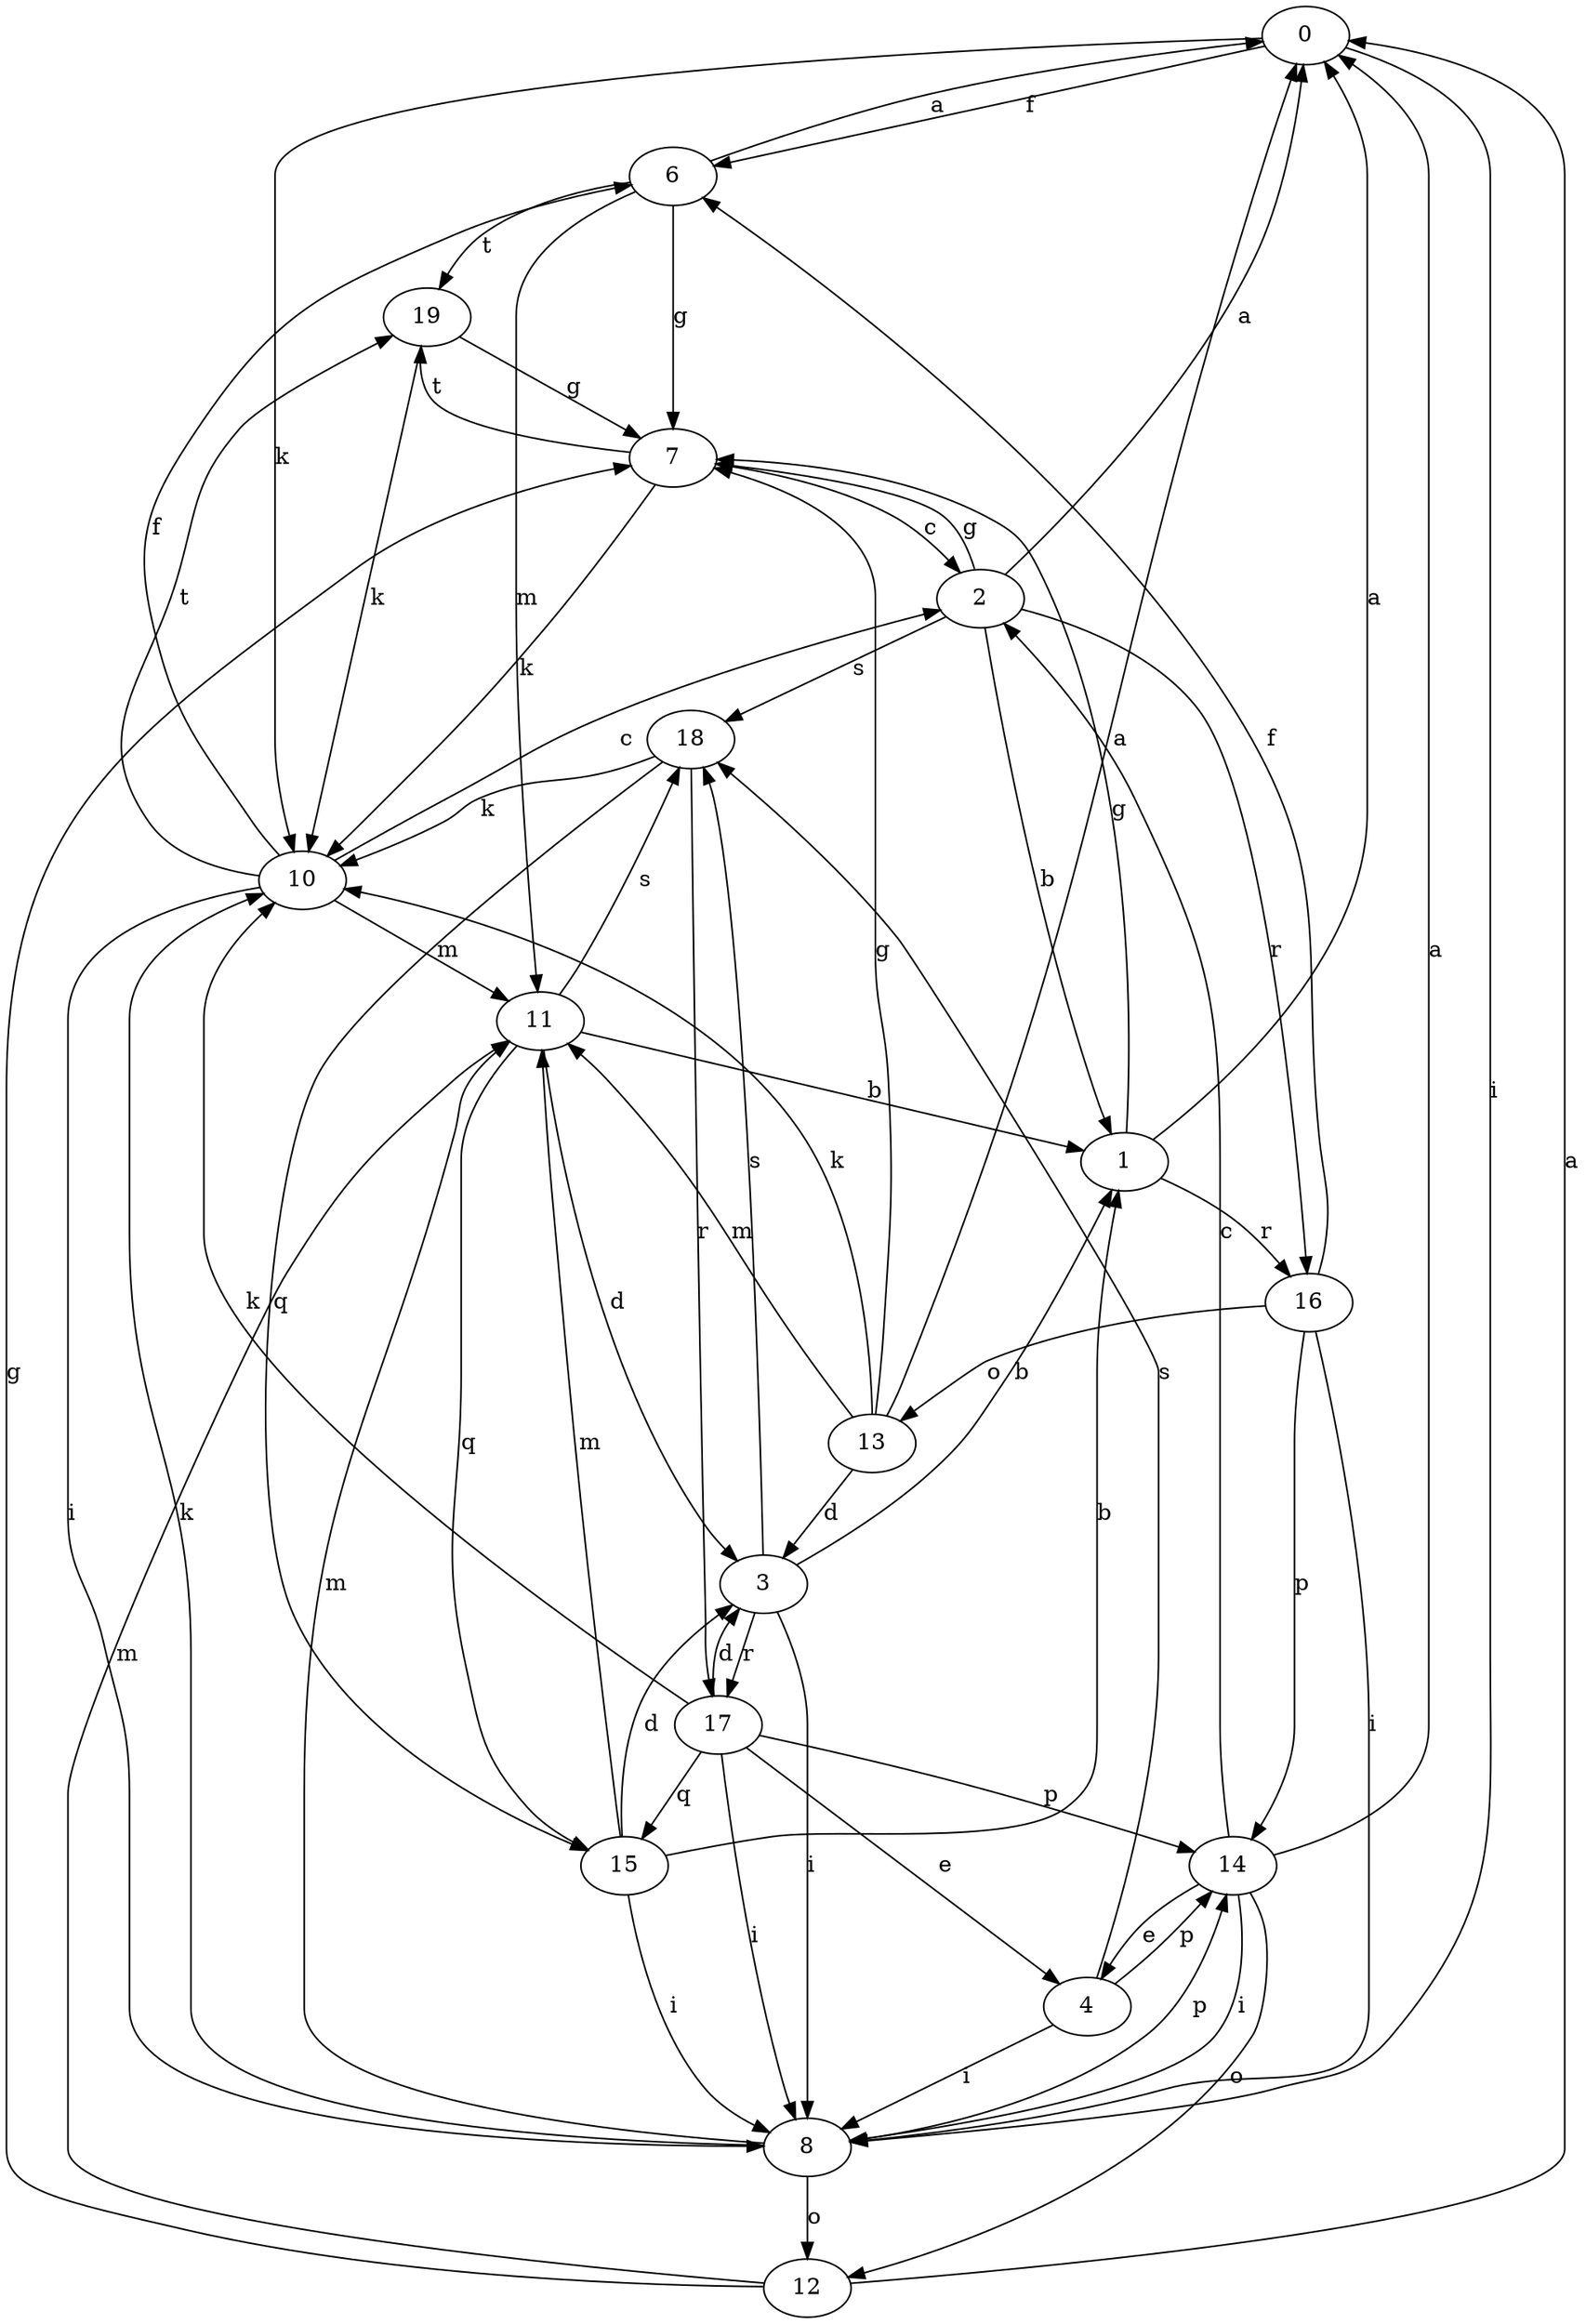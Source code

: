 strict digraph  {
0;
1;
2;
3;
4;
6;
7;
8;
10;
11;
12;
13;
14;
15;
16;
17;
18;
19;
0 -> 6  [label=f];
0 -> 8  [label=i];
0 -> 10  [label=k];
1 -> 0  [label=a];
1 -> 7  [label=g];
1 -> 16  [label=r];
2 -> 0  [label=a];
2 -> 1  [label=b];
2 -> 7  [label=g];
2 -> 16  [label=r];
2 -> 18  [label=s];
3 -> 1  [label=b];
3 -> 8  [label=i];
3 -> 17  [label=r];
3 -> 18  [label=s];
4 -> 8  [label=i];
4 -> 14  [label=p];
4 -> 18  [label=s];
6 -> 0  [label=a];
6 -> 7  [label=g];
6 -> 11  [label=m];
6 -> 19  [label=t];
7 -> 2  [label=c];
7 -> 10  [label=k];
7 -> 19  [label=t];
8 -> 10  [label=k];
8 -> 11  [label=m];
8 -> 12  [label=o];
8 -> 14  [label=p];
10 -> 2  [label=c];
10 -> 6  [label=f];
10 -> 8  [label=i];
10 -> 11  [label=m];
10 -> 19  [label=t];
11 -> 1  [label=b];
11 -> 3  [label=d];
11 -> 15  [label=q];
11 -> 18  [label=s];
12 -> 0  [label=a];
12 -> 7  [label=g];
12 -> 11  [label=m];
13 -> 0  [label=a];
13 -> 3  [label=d];
13 -> 7  [label=g];
13 -> 10  [label=k];
13 -> 11  [label=m];
14 -> 0  [label=a];
14 -> 2  [label=c];
14 -> 4  [label=e];
14 -> 8  [label=i];
14 -> 12  [label=o];
15 -> 1  [label=b];
15 -> 3  [label=d];
15 -> 8  [label=i];
15 -> 11  [label=m];
16 -> 6  [label=f];
16 -> 8  [label=i];
16 -> 13  [label=o];
16 -> 14  [label=p];
17 -> 3  [label=d];
17 -> 4  [label=e];
17 -> 8  [label=i];
17 -> 10  [label=k];
17 -> 14  [label=p];
17 -> 15  [label=q];
18 -> 10  [label=k];
18 -> 15  [label=q];
18 -> 17  [label=r];
19 -> 7  [label=g];
19 -> 10  [label=k];
}
